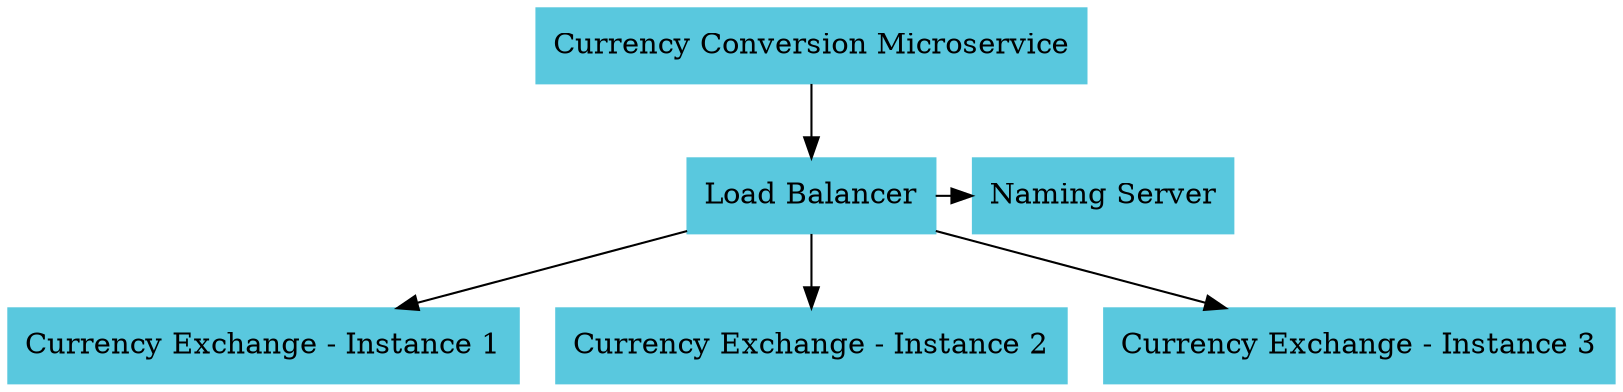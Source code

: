 digraph architecture {
  rankdir = TB;
  node[shape=component]
  node[shape="rect"]
  node[style=filled,color="#59C8DE"];
  {rank=same; CurrencyExchangeService1, CurrencyExchangeService2, CurrencyExchangeService3};
  {rank=same; LoadBalancer, NamingServer };
  LoadBalancer -> CurrencyExchangeService1
  LoadBalancer -> CurrencyExchangeService2
  LoadBalancer -> CurrencyExchangeService3
  CurrencyCalculationService -> LoadBalancer
  LoadBalancer -> NamingServer
  CurrencyCalculationService[label=<Currency Conversion Microservice>];
  CurrencyExchangeService1[label=<Currency Exchange - Instance 1>];
  CurrencyExchangeService2[label=<Currency Exchange - Instance 2>];
  CurrencyExchangeService3[label=<Currency Exchange - Instance 3>];
  LoadBalancer[label=<Load Balancer>]
  NamingServer[label=<Naming Server>]
}